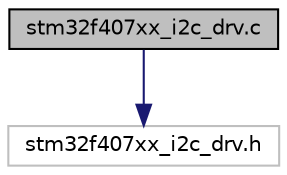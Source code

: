 digraph "stm32f407xx_i2c_drv.c"
{
 // LATEX_PDF_SIZE
  edge [fontname="Helvetica",fontsize="10",labelfontname="Helvetica",labelfontsize="10"];
  node [fontname="Helvetica",fontsize="10",shape=record];
  Node1 [label="stm32f407xx_i2c_drv.c",height=0.2,width=0.4,color="black", fillcolor="grey75", style="filled", fontcolor="black",tooltip="This driver sets up a basic I/O interface for the STM32F407xx I2C peripheral."];
  Node1 -> Node2 [color="midnightblue",fontsize="10",style="solid",fontname="Helvetica"];
  Node2 [label="stm32f407xx_i2c_drv.h",height=0.2,width=0.4,color="grey75", fillcolor="white", style="filled",tooltip=" "];
}
